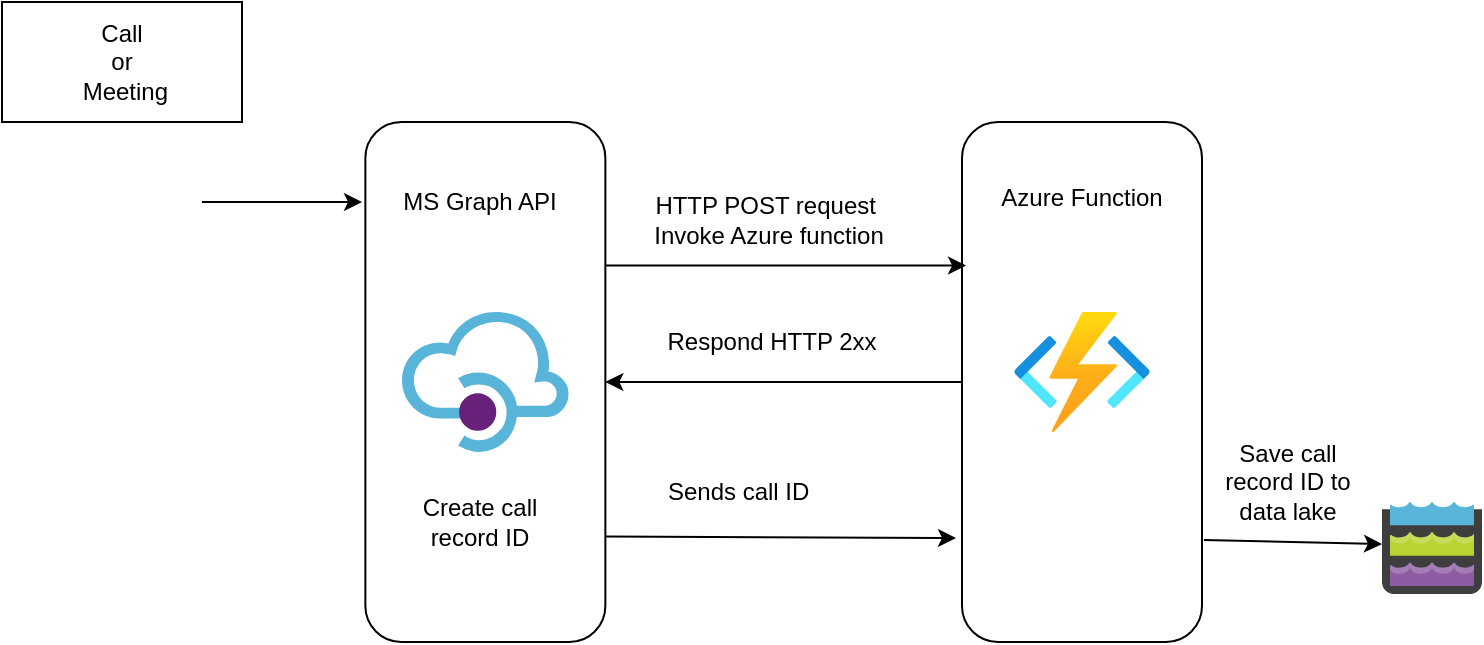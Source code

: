 <mxfile version="14.8.4" type="github"><diagram id="RIQjKGhGAtololTNodDp" name="Page-1"><mxGraphModel dx="946" dy="592" grid="1" gridSize="10" guides="1" tooltips="1" connect="1" arrows="1" fold="1" page="1" pageScale="1" pageWidth="850" pageHeight="1100" math="0" shadow="0"><root><mxCell id="0"/><mxCell id="1" parent="0"/><mxCell id="-2bGbXy-PMGodOEeWAs1-18" value="" style="rounded=1;whiteSpace=wrap;html=1;" vertex="1" parent="1"><mxGeometry x="520" y="80" width="120" height="260" as="geometry"/></mxCell><mxCell id="-2bGbXy-PMGodOEeWAs1-17" value="" style="rounded=1;whiteSpace=wrap;html=1;" vertex="1" parent="1"><mxGeometry x="221.68" y="80" width="120" height="260" as="geometry"/></mxCell><mxCell id="-2bGbXy-PMGodOEeWAs1-2" value="Call &lt;br&gt;or&lt;br&gt;&amp;nbsp;Meeting" style="rounded=0;whiteSpace=wrap;html=1;" vertex="1" parent="1"><mxGeometry x="40" y="20" width="120" height="60" as="geometry"/></mxCell><mxCell id="-2bGbXy-PMGodOEeWAs1-3" value="" style="shape=image;html=1;verticalAlign=top;verticalLabelPosition=bottom;labelBackgroundColor=#ffffff;imageAspect=0;aspect=fixed;image=https://cdn0.iconfinder.com/data/icons/logos-microsoft-office-365/128/Microsoft_Office-10-128.png" vertex="1" parent="1"><mxGeometry x="70" y="90" width="60" height="60" as="geometry"/></mxCell><mxCell id="-2bGbXy-PMGodOEeWAs1-4" value="Sends call ID&amp;nbsp;" style="rounded=0;whiteSpace=wrap;html=1;fillColor=none;strokeColor=none;" vertex="1" parent="1"><mxGeometry x="360" y="250" width="100" height="30" as="geometry"/></mxCell><mxCell id="-2bGbXy-PMGodOEeWAs1-5" value="" style="aspect=fixed;html=1;points=[];align=center;image;fontSize=12;image=img/lib/azure2/compute/Function_Apps.svg;" vertex="1" parent="1"><mxGeometry x="546" y="175" width="68" height="60" as="geometry"/></mxCell><mxCell id="-2bGbXy-PMGodOEeWAs1-6" value="Save call record ID to data lake" style="rounded=0;whiteSpace=wrap;html=1;fillColor=none;strokeColor=none;" vertex="1" parent="1"><mxGeometry x="640" y="230" width="86" height="60" as="geometry"/></mxCell><mxCell id="-2bGbXy-PMGodOEeWAs1-7" value="Create call record ID" style="rounded=0;whiteSpace=wrap;html=1;strokeColor=none;fillColor=none;" vertex="1" parent="1"><mxGeometry x="245.01" y="250" width="68.32" height="60" as="geometry"/></mxCell><mxCell id="-2bGbXy-PMGodOEeWAs1-9" value="" style="aspect=fixed;html=1;points=[];align=center;image;fontSize=12;image=img/lib/mscae/API_Management.svg;" vertex="1" parent="1"><mxGeometry x="240" y="175" width="83.34" height="70" as="geometry"/></mxCell><mxCell id="-2bGbXy-PMGodOEeWAs1-10" value="" style="endArrow=classic;html=1;entryX=0.017;entryY=0.276;entryDx=0;entryDy=0;entryPerimeter=0;exitX=1.003;exitY=0.276;exitDx=0;exitDy=0;exitPerimeter=0;" edge="1" parent="1" source="-2bGbXy-PMGodOEeWAs1-17" target="-2bGbXy-PMGodOEeWAs1-18"><mxGeometry width="50" height="50" relative="1" as="geometry"><mxPoint x="360" y="171" as="sourcePoint"/><mxPoint x="571.68" y="169" as="targetPoint"/></mxGeometry></mxCell><mxCell id="-2bGbXy-PMGodOEeWAs1-11" value="" style="endArrow=classic;html=1;exitX=0;exitY=0.5;exitDx=0;exitDy=0;entryX=1;entryY=0.5;entryDx=0;entryDy=0;" edge="1" parent="1" source="-2bGbXy-PMGodOEeWAs1-18" target="-2bGbXy-PMGodOEeWAs1-17"><mxGeometry width="50" height="50" relative="1" as="geometry"><mxPoint x="610" y="242.5" as="sourcePoint"/><mxPoint x="380" y="242.5" as="targetPoint"/></mxGeometry></mxCell><mxCell id="-2bGbXy-PMGodOEeWAs1-12" value="Respond HTTP 2xx" style="rounded=0;whiteSpace=wrap;html=1;fillColor=none;strokeColor=none;" vertex="1" parent="1"><mxGeometry x="360" y="175" width="130" height="30" as="geometry"/></mxCell><mxCell id="-2bGbXy-PMGodOEeWAs1-13" value="HTTP POST requ&lt;span style=&quot;white-space: pre&quot;&gt;est &lt;br/&gt;Invoke Azure function&lt;/span&gt;" style="rounded=0;whiteSpace=wrap;html=1;fillColor=none;strokeColor=none;" vertex="1" parent="1"><mxGeometry x="360" y="107.5" width="126.66" height="42.5" as="geometry"/></mxCell><mxCell id="-2bGbXy-PMGodOEeWAs1-14" value="" style="endArrow=classic;html=1;entryX=-0.025;entryY=0.8;entryDx=0;entryDy=0;entryPerimeter=0;exitX=1.003;exitY=0.797;exitDx=0;exitDy=0;exitPerimeter=0;" edge="1" parent="1" source="-2bGbXy-PMGodOEeWAs1-17" target="-2bGbXy-PMGodOEeWAs1-18"><mxGeometry width="50" height="50" relative="1" as="geometry"><mxPoint x="368" y="342.5" as="sourcePoint"/><mxPoint x="598" y="342.5" as="targetPoint"/></mxGeometry></mxCell><mxCell id="-2bGbXy-PMGodOEeWAs1-15" value="MS Graph API" style="text;html=1;strokeColor=none;fillColor=none;align=center;verticalAlign=middle;whiteSpace=wrap;rounded=0;" vertex="1" parent="1"><mxGeometry x="235.01" y="110" width="88.33" height="20" as="geometry"/></mxCell><mxCell id="-2bGbXy-PMGodOEeWAs1-16" value="Azure Function" style="text;html=1;strokeColor=none;fillColor=none;align=center;verticalAlign=middle;whiteSpace=wrap;rounded=0;" vertex="1" parent="1"><mxGeometry x="532" y="107.5" width="96" height="20" as="geometry"/></mxCell><mxCell id="-2bGbXy-PMGodOEeWAs1-20" value="" style="endArrow=classic;html=1;entryX=0;entryY=0.457;entryDx=0;entryDy=0;exitX=1.008;exitY=0.804;exitDx=0;exitDy=0;exitPerimeter=0;entryPerimeter=0;" edge="1" parent="1" source="-2bGbXy-PMGodOEeWAs1-18" target="-2bGbXy-PMGodOEeWAs1-21"><mxGeometry width="50" height="50" relative="1" as="geometry"><mxPoint x="440" y="190" as="sourcePoint"/><mxPoint x="490" y="140" as="targetPoint"/></mxGeometry></mxCell><mxCell id="-2bGbXy-PMGodOEeWAs1-21" value="" style="aspect=fixed;html=1;points=[];align=center;image;fontSize=12;image=img/lib/mscae/Data_Lake_Storage.svg;fillColor=none;" vertex="1" parent="1"><mxGeometry x="730" y="270" width="50" height="46" as="geometry"/></mxCell><mxCell id="-2bGbXy-PMGodOEeWAs1-22" value="" style="endArrow=classic;html=1;" edge="1" parent="1"><mxGeometry width="50" height="50" relative="1" as="geometry"><mxPoint x="140" y="120" as="sourcePoint"/><mxPoint x="220" y="120" as="targetPoint"/></mxGeometry></mxCell></root></mxGraphModel></diagram></mxfile>